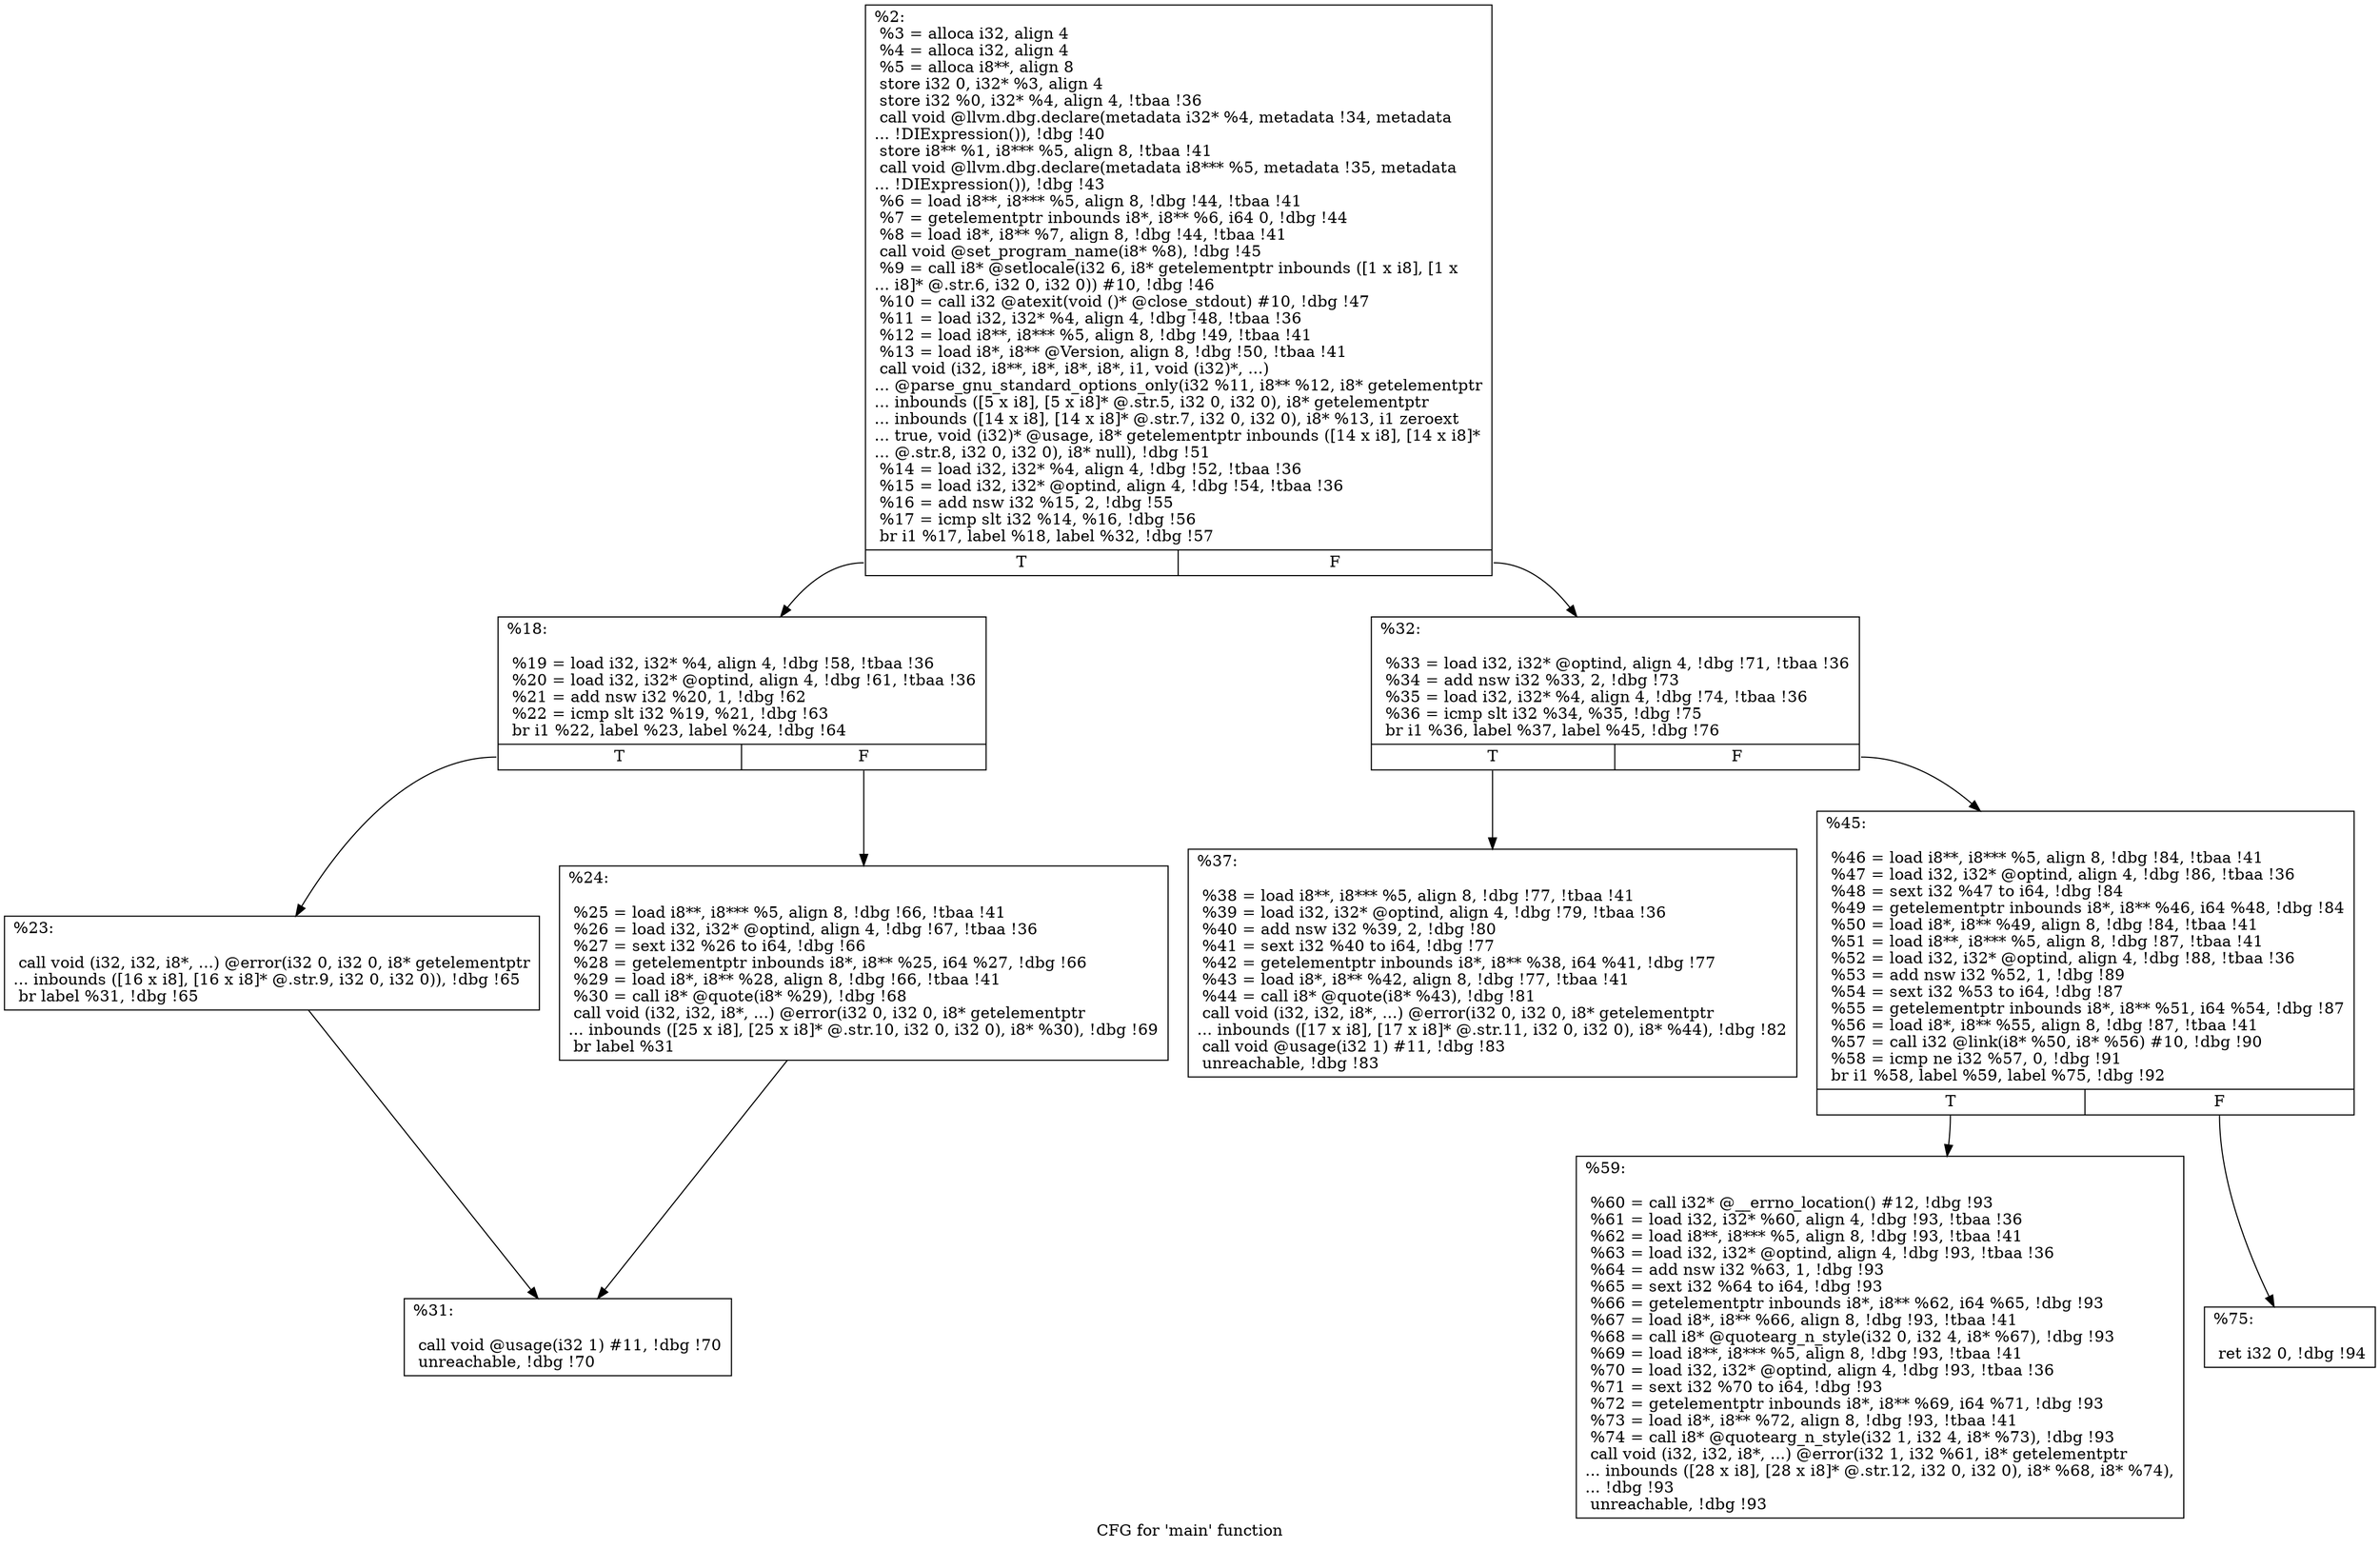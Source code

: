 digraph "CFG for 'main' function" {
	label="CFG for 'main' function";

	Node0x12feef0 [shape=record,label="{%2:\l  %3 = alloca i32, align 4\l  %4 = alloca i32, align 4\l  %5 = alloca i8**, align 8\l  store i32 0, i32* %3, align 4\l  store i32 %0, i32* %4, align 4, !tbaa !36\l  call void @llvm.dbg.declare(metadata i32* %4, metadata !34, metadata\l... !DIExpression()), !dbg !40\l  store i8** %1, i8*** %5, align 8, !tbaa !41\l  call void @llvm.dbg.declare(metadata i8*** %5, metadata !35, metadata\l... !DIExpression()), !dbg !43\l  %6 = load i8**, i8*** %5, align 8, !dbg !44, !tbaa !41\l  %7 = getelementptr inbounds i8*, i8** %6, i64 0, !dbg !44\l  %8 = load i8*, i8** %7, align 8, !dbg !44, !tbaa !41\l  call void @set_program_name(i8* %8), !dbg !45\l  %9 = call i8* @setlocale(i32 6, i8* getelementptr inbounds ([1 x i8], [1 x\l... i8]* @.str.6, i32 0, i32 0)) #10, !dbg !46\l  %10 = call i32 @atexit(void ()* @close_stdout) #10, !dbg !47\l  %11 = load i32, i32* %4, align 4, !dbg !48, !tbaa !36\l  %12 = load i8**, i8*** %5, align 8, !dbg !49, !tbaa !41\l  %13 = load i8*, i8** @Version, align 8, !dbg !50, !tbaa !41\l  call void (i32, i8**, i8*, i8*, i8*, i1, void (i32)*, ...)\l... @parse_gnu_standard_options_only(i32 %11, i8** %12, i8* getelementptr\l... inbounds ([5 x i8], [5 x i8]* @.str.5, i32 0, i32 0), i8* getelementptr\l... inbounds ([14 x i8], [14 x i8]* @.str.7, i32 0, i32 0), i8* %13, i1 zeroext\l... true, void (i32)* @usage, i8* getelementptr inbounds ([14 x i8], [14 x i8]*\l... @.str.8, i32 0, i32 0), i8* null), !dbg !51\l  %14 = load i32, i32* %4, align 4, !dbg !52, !tbaa !36\l  %15 = load i32, i32* @optind, align 4, !dbg !54, !tbaa !36\l  %16 = add nsw i32 %15, 2, !dbg !55\l  %17 = icmp slt i32 %14, %16, !dbg !56\l  br i1 %17, label %18, label %32, !dbg !57\l|{<s0>T|<s1>F}}"];
	Node0x12feef0:s0 -> Node0x12fefa0;
	Node0x12feef0:s1 -> Node0x12ff0e0;
	Node0x12fefa0 [shape=record,label="{%18:\l\l  %19 = load i32, i32* %4, align 4, !dbg !58, !tbaa !36\l  %20 = load i32, i32* @optind, align 4, !dbg !61, !tbaa !36\l  %21 = add nsw i32 %20, 1, !dbg !62\l  %22 = icmp slt i32 %19, %21, !dbg !63\l  br i1 %22, label %23, label %24, !dbg !64\l|{<s0>T|<s1>F}}"];
	Node0x12fefa0:s0 -> Node0x12feff0;
	Node0x12fefa0:s1 -> Node0x12ff040;
	Node0x12feff0 [shape=record,label="{%23:\l\l  call void (i32, i32, i8*, ...) @error(i32 0, i32 0, i8* getelementptr\l... inbounds ([16 x i8], [16 x i8]* @.str.9, i32 0, i32 0)), !dbg !65\l  br label %31, !dbg !65\l}"];
	Node0x12feff0 -> Node0x12ff090;
	Node0x12ff040 [shape=record,label="{%24:\l\l  %25 = load i8**, i8*** %5, align 8, !dbg !66, !tbaa !41\l  %26 = load i32, i32* @optind, align 4, !dbg !67, !tbaa !36\l  %27 = sext i32 %26 to i64, !dbg !66\l  %28 = getelementptr inbounds i8*, i8** %25, i64 %27, !dbg !66\l  %29 = load i8*, i8** %28, align 8, !dbg !66, !tbaa !41\l  %30 = call i8* @quote(i8* %29), !dbg !68\l  call void (i32, i32, i8*, ...) @error(i32 0, i32 0, i8* getelementptr\l... inbounds ([25 x i8], [25 x i8]* @.str.10, i32 0, i32 0), i8* %30), !dbg !69\l  br label %31\l}"];
	Node0x12ff040 -> Node0x12ff090;
	Node0x12ff090 [shape=record,label="{%31:\l\l  call void @usage(i32 1) #11, !dbg !70\l  unreachable, !dbg !70\l}"];
	Node0x12ff0e0 [shape=record,label="{%32:\l\l  %33 = load i32, i32* @optind, align 4, !dbg !71, !tbaa !36\l  %34 = add nsw i32 %33, 2, !dbg !73\l  %35 = load i32, i32* %4, align 4, !dbg !74, !tbaa !36\l  %36 = icmp slt i32 %34, %35, !dbg !75\l  br i1 %36, label %37, label %45, !dbg !76\l|{<s0>T|<s1>F}}"];
	Node0x12ff0e0:s0 -> Node0x12ff130;
	Node0x12ff0e0:s1 -> Node0x12ff180;
	Node0x12ff130 [shape=record,label="{%37:\l\l  %38 = load i8**, i8*** %5, align 8, !dbg !77, !tbaa !41\l  %39 = load i32, i32* @optind, align 4, !dbg !79, !tbaa !36\l  %40 = add nsw i32 %39, 2, !dbg !80\l  %41 = sext i32 %40 to i64, !dbg !77\l  %42 = getelementptr inbounds i8*, i8** %38, i64 %41, !dbg !77\l  %43 = load i8*, i8** %42, align 8, !dbg !77, !tbaa !41\l  %44 = call i8* @quote(i8* %43), !dbg !81\l  call void (i32, i32, i8*, ...) @error(i32 0, i32 0, i8* getelementptr\l... inbounds ([17 x i8], [17 x i8]* @.str.11, i32 0, i32 0), i8* %44), !dbg !82\l  call void @usage(i32 1) #11, !dbg !83\l  unreachable, !dbg !83\l}"];
	Node0x12ff180 [shape=record,label="{%45:\l\l  %46 = load i8**, i8*** %5, align 8, !dbg !84, !tbaa !41\l  %47 = load i32, i32* @optind, align 4, !dbg !86, !tbaa !36\l  %48 = sext i32 %47 to i64, !dbg !84\l  %49 = getelementptr inbounds i8*, i8** %46, i64 %48, !dbg !84\l  %50 = load i8*, i8** %49, align 8, !dbg !84, !tbaa !41\l  %51 = load i8**, i8*** %5, align 8, !dbg !87, !tbaa !41\l  %52 = load i32, i32* @optind, align 4, !dbg !88, !tbaa !36\l  %53 = add nsw i32 %52, 1, !dbg !89\l  %54 = sext i32 %53 to i64, !dbg !87\l  %55 = getelementptr inbounds i8*, i8** %51, i64 %54, !dbg !87\l  %56 = load i8*, i8** %55, align 8, !dbg !87, !tbaa !41\l  %57 = call i32 @link(i8* %50, i8* %56) #10, !dbg !90\l  %58 = icmp ne i32 %57, 0, !dbg !91\l  br i1 %58, label %59, label %75, !dbg !92\l|{<s0>T|<s1>F}}"];
	Node0x12ff180:s0 -> Node0x12ff1d0;
	Node0x12ff180:s1 -> Node0x12ff220;
	Node0x12ff1d0 [shape=record,label="{%59:\l\l  %60 = call i32* @__errno_location() #12, !dbg !93\l  %61 = load i32, i32* %60, align 4, !dbg !93, !tbaa !36\l  %62 = load i8**, i8*** %5, align 8, !dbg !93, !tbaa !41\l  %63 = load i32, i32* @optind, align 4, !dbg !93, !tbaa !36\l  %64 = add nsw i32 %63, 1, !dbg !93\l  %65 = sext i32 %64 to i64, !dbg !93\l  %66 = getelementptr inbounds i8*, i8** %62, i64 %65, !dbg !93\l  %67 = load i8*, i8** %66, align 8, !dbg !93, !tbaa !41\l  %68 = call i8* @quotearg_n_style(i32 0, i32 4, i8* %67), !dbg !93\l  %69 = load i8**, i8*** %5, align 8, !dbg !93, !tbaa !41\l  %70 = load i32, i32* @optind, align 4, !dbg !93, !tbaa !36\l  %71 = sext i32 %70 to i64, !dbg !93\l  %72 = getelementptr inbounds i8*, i8** %69, i64 %71, !dbg !93\l  %73 = load i8*, i8** %72, align 8, !dbg !93, !tbaa !41\l  %74 = call i8* @quotearg_n_style(i32 1, i32 4, i8* %73), !dbg !93\l  call void (i32, i32, i8*, ...) @error(i32 1, i32 %61, i8* getelementptr\l... inbounds ([28 x i8], [28 x i8]* @.str.12, i32 0, i32 0), i8* %68, i8* %74),\l... !dbg !93\l  unreachable, !dbg !93\l}"];
	Node0x12ff220 [shape=record,label="{%75:\l\l  ret i32 0, !dbg !94\l}"];
}

